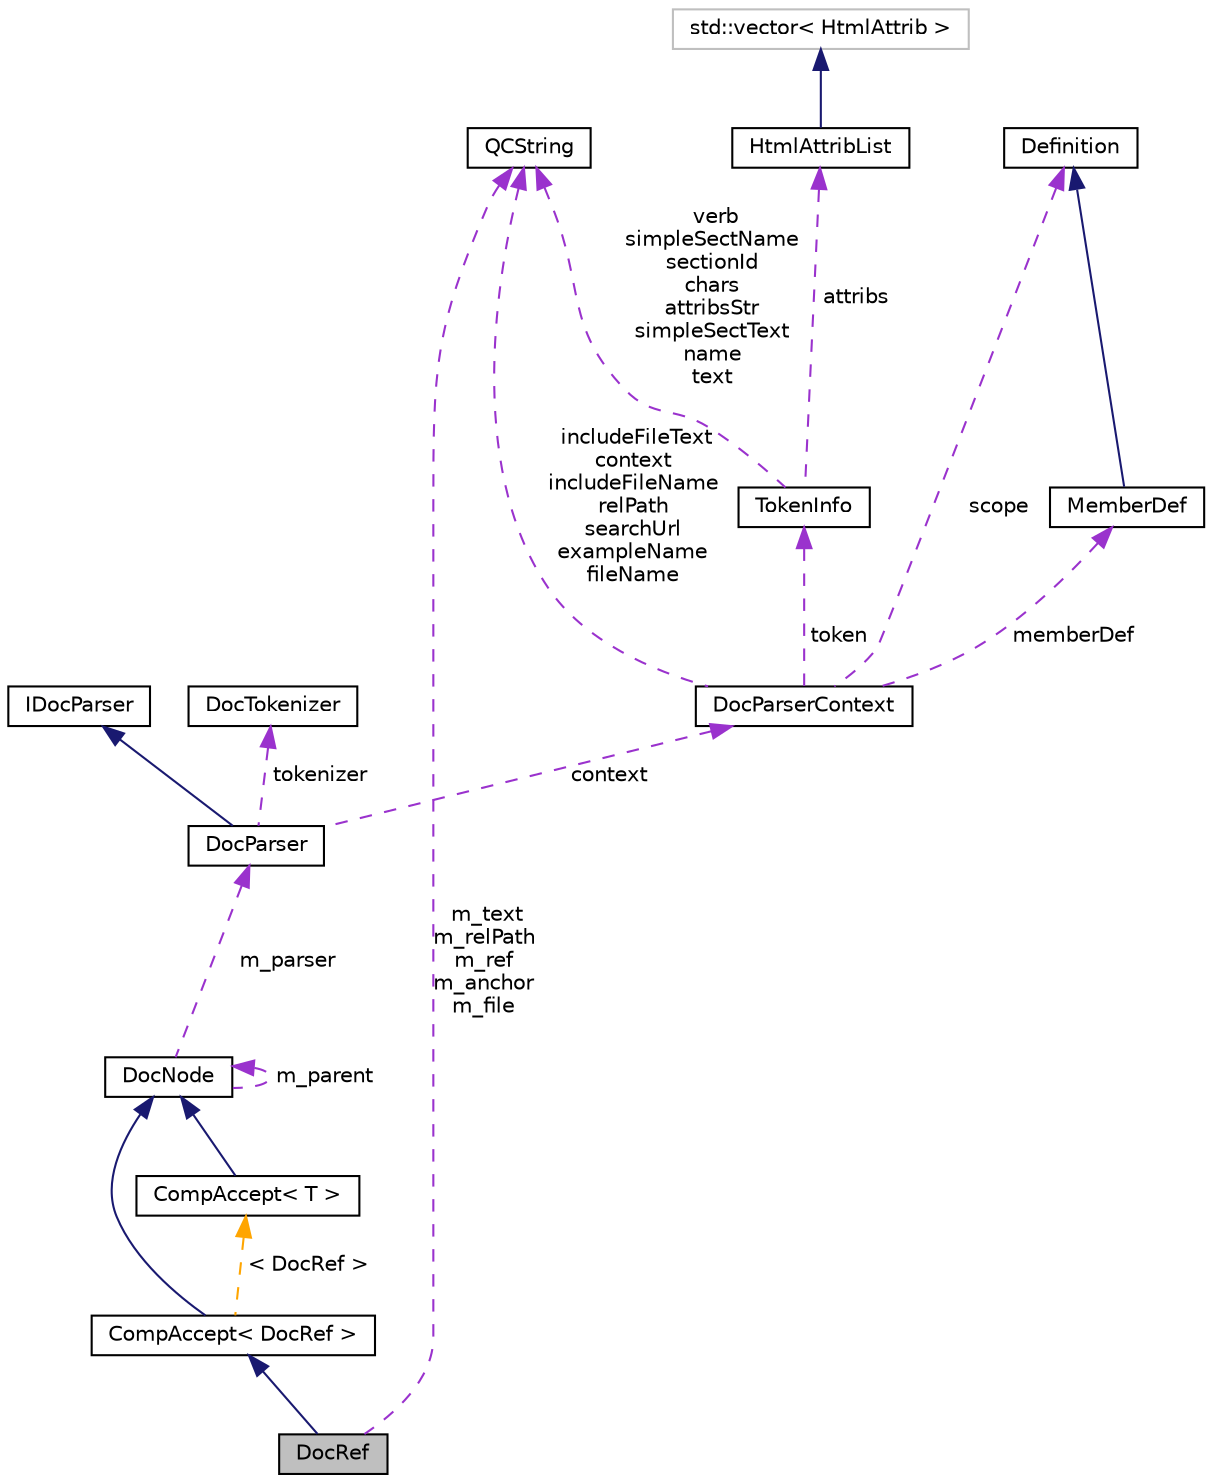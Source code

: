 digraph "DocRef"
{
 // INTERACTIVE_SVG=YES
 // LATEX_PDF_SIZE
  edge [fontname="Helvetica",fontsize="10",labelfontname="Helvetica",labelfontsize="10"];
  node [fontname="Helvetica",fontsize="10",shape=record];
  Node1 [label="DocRef",height=0.2,width=0.4,color="black", fillcolor="grey75", style="filled", fontcolor="black",tooltip="Node representing a reference to some item"];
  Node2 -> Node1 [dir="back",color="midnightblue",fontsize="10",style="solid",fontname="Helvetica"];
  Node2 [label="CompAccept\< DocRef \>",height=0.2,width=0.4,color="black", fillcolor="white", style="filled",URL="$d7/da3/class_comp_accept.html",tooltip=" "];
  Node3 -> Node2 [dir="back",color="midnightblue",fontsize="10",style="solid",fontname="Helvetica"];
  Node3 [label="DocNode",height=0.2,width=0.4,color="black", fillcolor="white", style="filled",URL="$d9/d0e/class_doc_node.html",tooltip="Abstract node interface with type information."];
  Node3 -> Node3 [dir="back",color="darkorchid3",fontsize="10",style="dashed",label=" m_parent" ,fontname="Helvetica"];
  Node4 -> Node3 [dir="back",color="darkorchid3",fontsize="10",style="dashed",label=" m_parser" ,fontname="Helvetica"];
  Node4 [label="DocParser",height=0.2,width=0.4,color="black", fillcolor="white", style="filled",URL="$da/d02/class_doc_parser.html",tooltip=" "];
  Node5 -> Node4 [dir="back",color="midnightblue",fontsize="10",style="solid",fontname="Helvetica"];
  Node5 [label="IDocParser",height=0.2,width=0.4,color="black", fillcolor="white", style="filled",URL="$de/dad/class_i_doc_parser.html",tooltip=" "];
  Node6 -> Node4 [dir="back",color="darkorchid3",fontsize="10",style="dashed",label=" tokenizer" ,fontname="Helvetica"];
  Node6 [label="DocTokenizer",height=0.2,width=0.4,color="black", fillcolor="white", style="filled",URL="$d1/d7f/class_doc_tokenizer.html",tooltip=" "];
  Node7 -> Node4 [dir="back",color="darkorchid3",fontsize="10",style="dashed",label=" context" ,fontname="Helvetica"];
  Node7 [label="DocParserContext",height=0.2,width=0.4,color="black", fillcolor="white", style="filled",URL="$d8/d7d/struct_doc_parser_context.html",tooltip="Parser's context to store all global variables."];
  Node8 -> Node7 [dir="back",color="darkorchid3",fontsize="10",style="dashed",label=" token" ,fontname="Helvetica"];
  Node8 [label="TokenInfo",height=0.2,width=0.4,color="black", fillcolor="white", style="filled",URL="$d6/df4/struct_token_info.html",tooltip="Data associated with a token used by the comment block parser."];
  Node9 -> Node8 [dir="back",color="darkorchid3",fontsize="10",style="dashed",label=" verb\nsimpleSectName\nsectionId\nchars\nattribsStr\nsimpleSectText\nname\ntext" ,fontname="Helvetica"];
  Node9 [label="QCString",height=0.2,width=0.4,color="black", fillcolor="white", style="filled",URL="$d9/d45/class_q_c_string.html",tooltip="This is an alternative implementation of QCString."];
  Node10 -> Node8 [dir="back",color="darkorchid3",fontsize="10",style="dashed",label=" attribs" ,fontname="Helvetica"];
  Node10 [label="HtmlAttribList",height=0.2,width=0.4,color="black", fillcolor="white", style="filled",URL="$db/d4d/class_html_attrib_list.html",tooltip="Class representing a list of HTML attributes."];
  Node11 -> Node10 [dir="back",color="midnightblue",fontsize="10",style="solid",fontname="Helvetica"];
  Node11 [label="std::vector\< HtmlAttrib \>",height=0.2,width=0.4,color="grey75", fillcolor="white", style="filled",tooltip=" "];
  Node9 -> Node7 [dir="back",color="darkorchid3",fontsize="10",style="dashed",label=" includeFileText\ncontext\nincludeFileName\nrelPath\nsearchUrl\nexampleName\nfileName" ,fontname="Helvetica"];
  Node12 -> Node7 [dir="back",color="darkorchid3",fontsize="10",style="dashed",label=" scope" ,fontname="Helvetica"];
  Node12 [label="Definition",height=0.2,width=0.4,color="black", fillcolor="white", style="filled",URL="$d5/dcc/class_definition.html",tooltip="The common base class of all entity definitions found in the sources."];
  Node13 -> Node7 [dir="back",color="darkorchid3",fontsize="10",style="dashed",label=" memberDef" ,fontname="Helvetica"];
  Node13 [label="MemberDef",height=0.2,width=0.4,color="black", fillcolor="white", style="filled",URL="$da/d09/class_member_def.html",tooltip="A model of a class/file/namespace member symbol."];
  Node12 -> Node13 [dir="back",color="midnightblue",fontsize="10",style="solid",fontname="Helvetica"];
  Node14 -> Node2 [dir="back",color="orange",fontsize="10",style="dashed",label=" \< DocRef \>" ,fontname="Helvetica"];
  Node14 [label="CompAccept\< T \>",height=0.2,width=0.4,color="black", fillcolor="white", style="filled",URL="$d7/da3/class_comp_accept.html",tooltip="Default accept implementation for compound nodes in the abstract syntax tree."];
  Node3 -> Node14 [dir="back",color="midnightblue",fontsize="10",style="solid",fontname="Helvetica"];
  Node9 -> Node1 [dir="back",color="darkorchid3",fontsize="10",style="dashed",label=" m_text\nm_relPath\nm_ref\nm_anchor\nm_file" ,fontname="Helvetica"];
}

